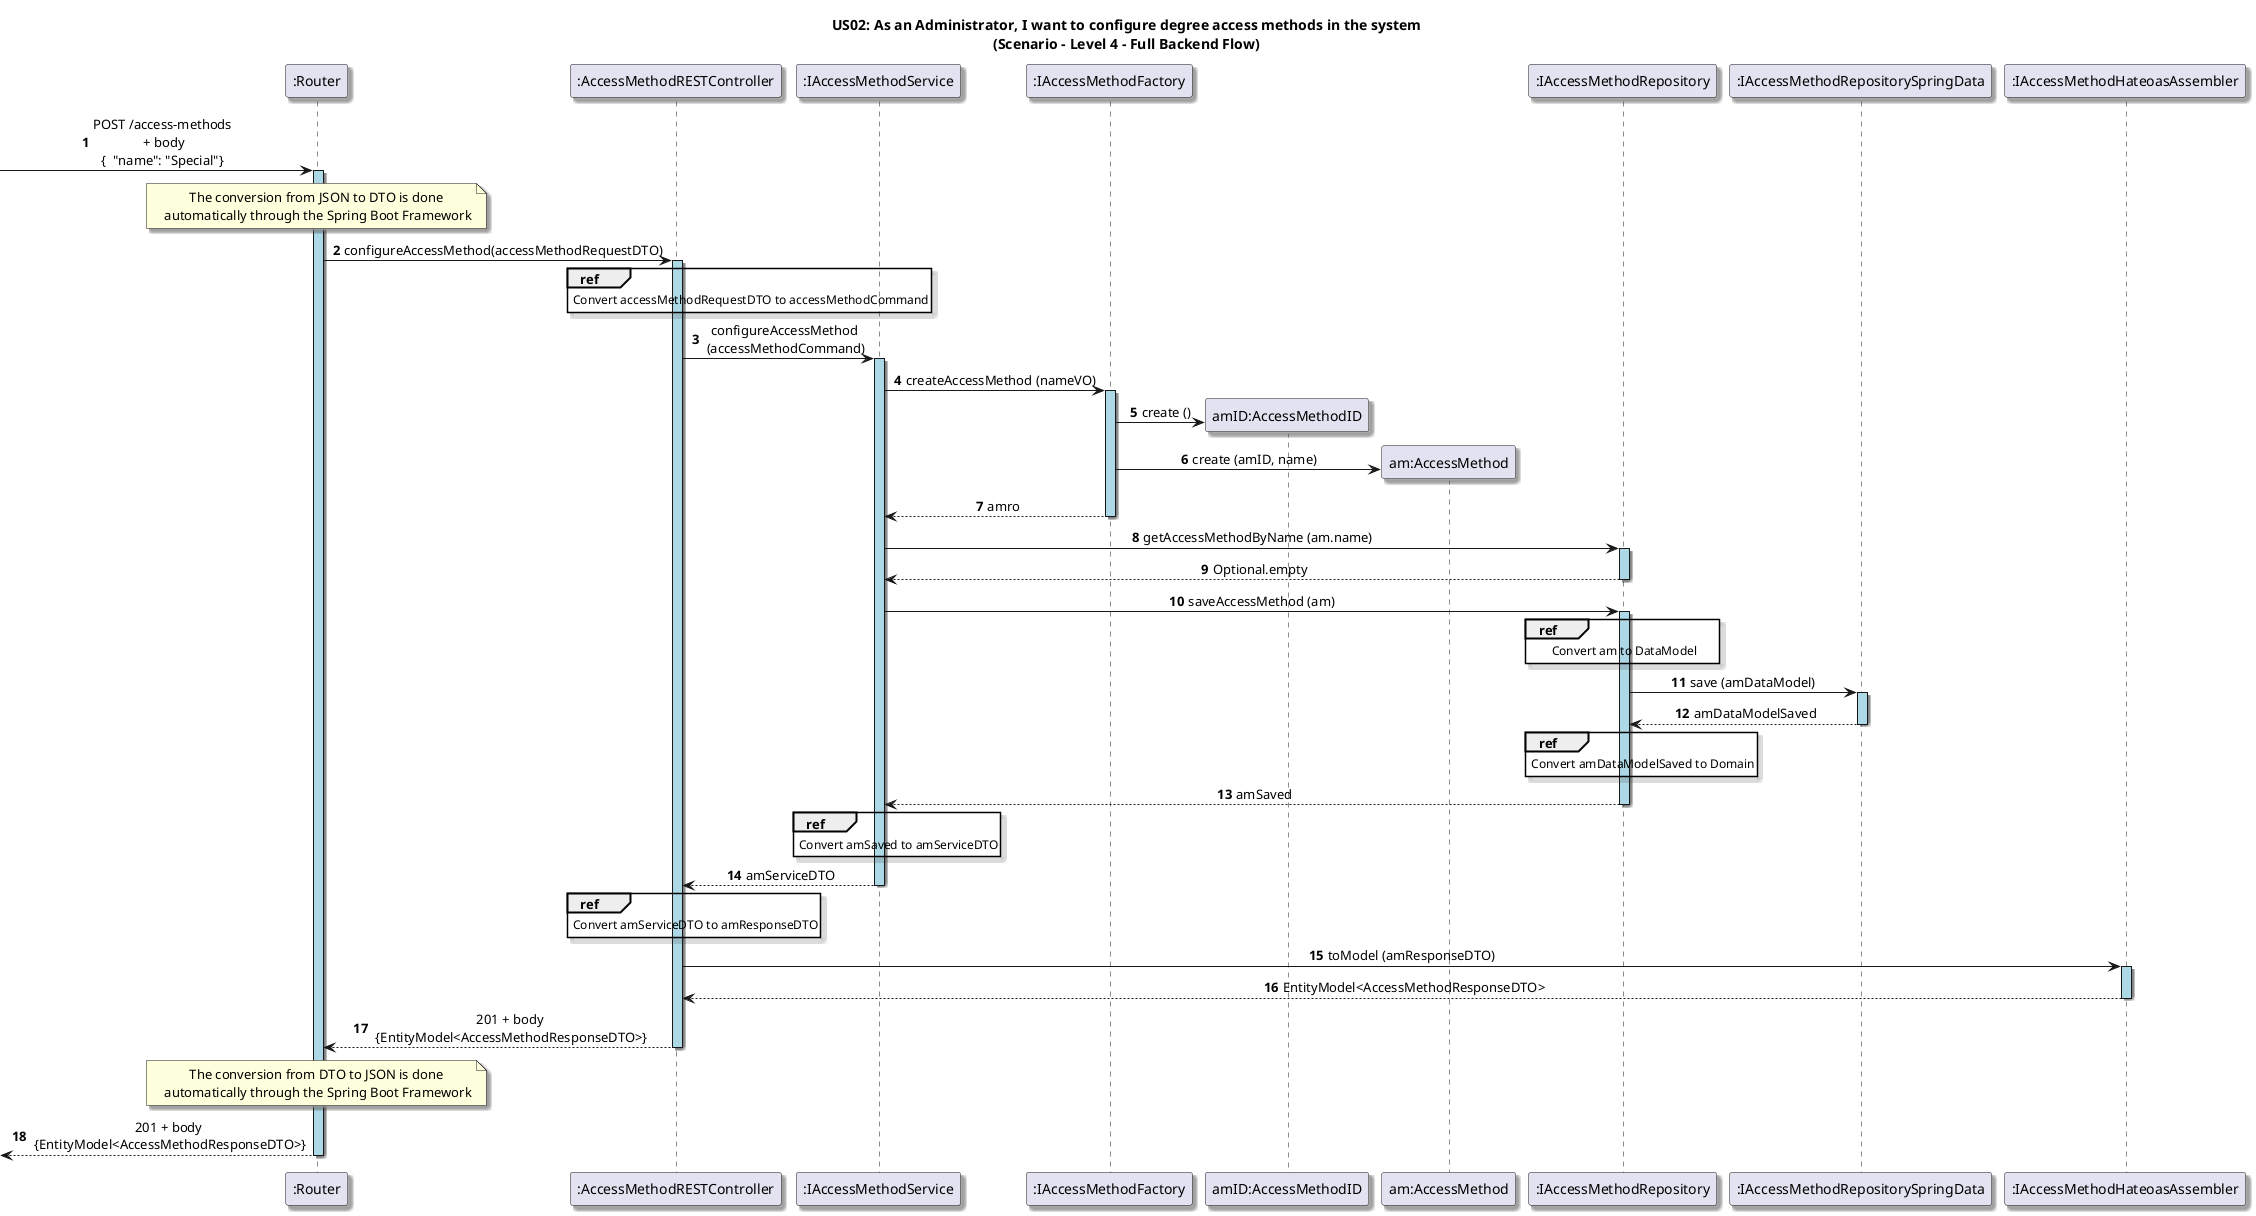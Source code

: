 

@startuml

title US02: As an Administrator, I want to configure degree access methods in the system\n(Scenario - Level 4 - Full Backend Flow)

skinparam defaultTextAlignment center
skinparam shadowing true


autonumber

participant ":Router" as router
-> router: POST /access-methods\n + body\n{  "name": "Special"}
activate router #LightBlue
note over router: The conversion from JSON to DTO is done\n automatically through the Spring Boot Framework

participant ":AccessMethodRESTController" as Controller
router -> Controller: configureAccessMethod(accessMethodRequestDTO)
activate Controller #LightBlue

ref over Controller
    Convert accessMethodRequestDTO to accessMethodCommand
end

participant ":IAccessMethodService" as Service
Controller -> Service: configureAccessMethod\n (accessMethodCommand)
activate Service #LightBlue


participant ":IAccessMethodFactory" as Factory
Service -> Factory: createAccessMethod (nameVO)
activate Factory #LightBlue 

create "amID:AccessMethodID"
Factory -> "amID:AccessMethodID": create ()

create "am:AccessMethod"
Factory -> "am:AccessMethod": create (amID, name)

Factory --> Service: amro
deactivate Factory


participant ":IAccessMethodRepository" as Repository
Service -> Repository: getAccessMethodByName (am.name)
activate Repository #LightBlue 
Repository --> Service: Optional.empty
deactivate Repository

Service -> Repository: saveAccessMethod (am)
activate Repository #LightBlue 

ref over Repository
    Convert am to DataModel
end

participant ":IAccessMethodRepositorySpringData" as springDataRepository
Repository -> springDataRepository: save (amDataModel)
activate springDataRepository #LightBlue 
springDataRepository --> Repository : amDataModelSaved
deactivate springDataRepository

ref over Repository
    Convert amDataModelSaved to Domain
end

Repository --> Service: amSaved
deactivate Repository


ref over Service
    Convert amSaved to amServiceDTO
end

Service --> Controller: amServiceDTO

deactivate Service

ref over Controller
    Convert amServiceDTO to amResponseDTO
end

participant ":IAccessMethodHateoasAssembler" as hateoasAssembler
Controller -> hateoasAssembler: toModel (amResponseDTO)
activate hateoasAssembler #LightBlue
hateoasAssembler --> Controller: EntityModel<AccessMethodResponseDTO>
deactivate hateoasAssembler #LightBlue
Controller --> router: 201 + body\n {EntityModel<AccessMethodResponseDTO>}
deactivate Controller

note over router: The conversion from DTO to JSON is done\n automatically through the Spring Boot Framework

<-- router: 201 + body\n {EntityModel<AccessMethodResponseDTO>}

deactivate router

@enduml

